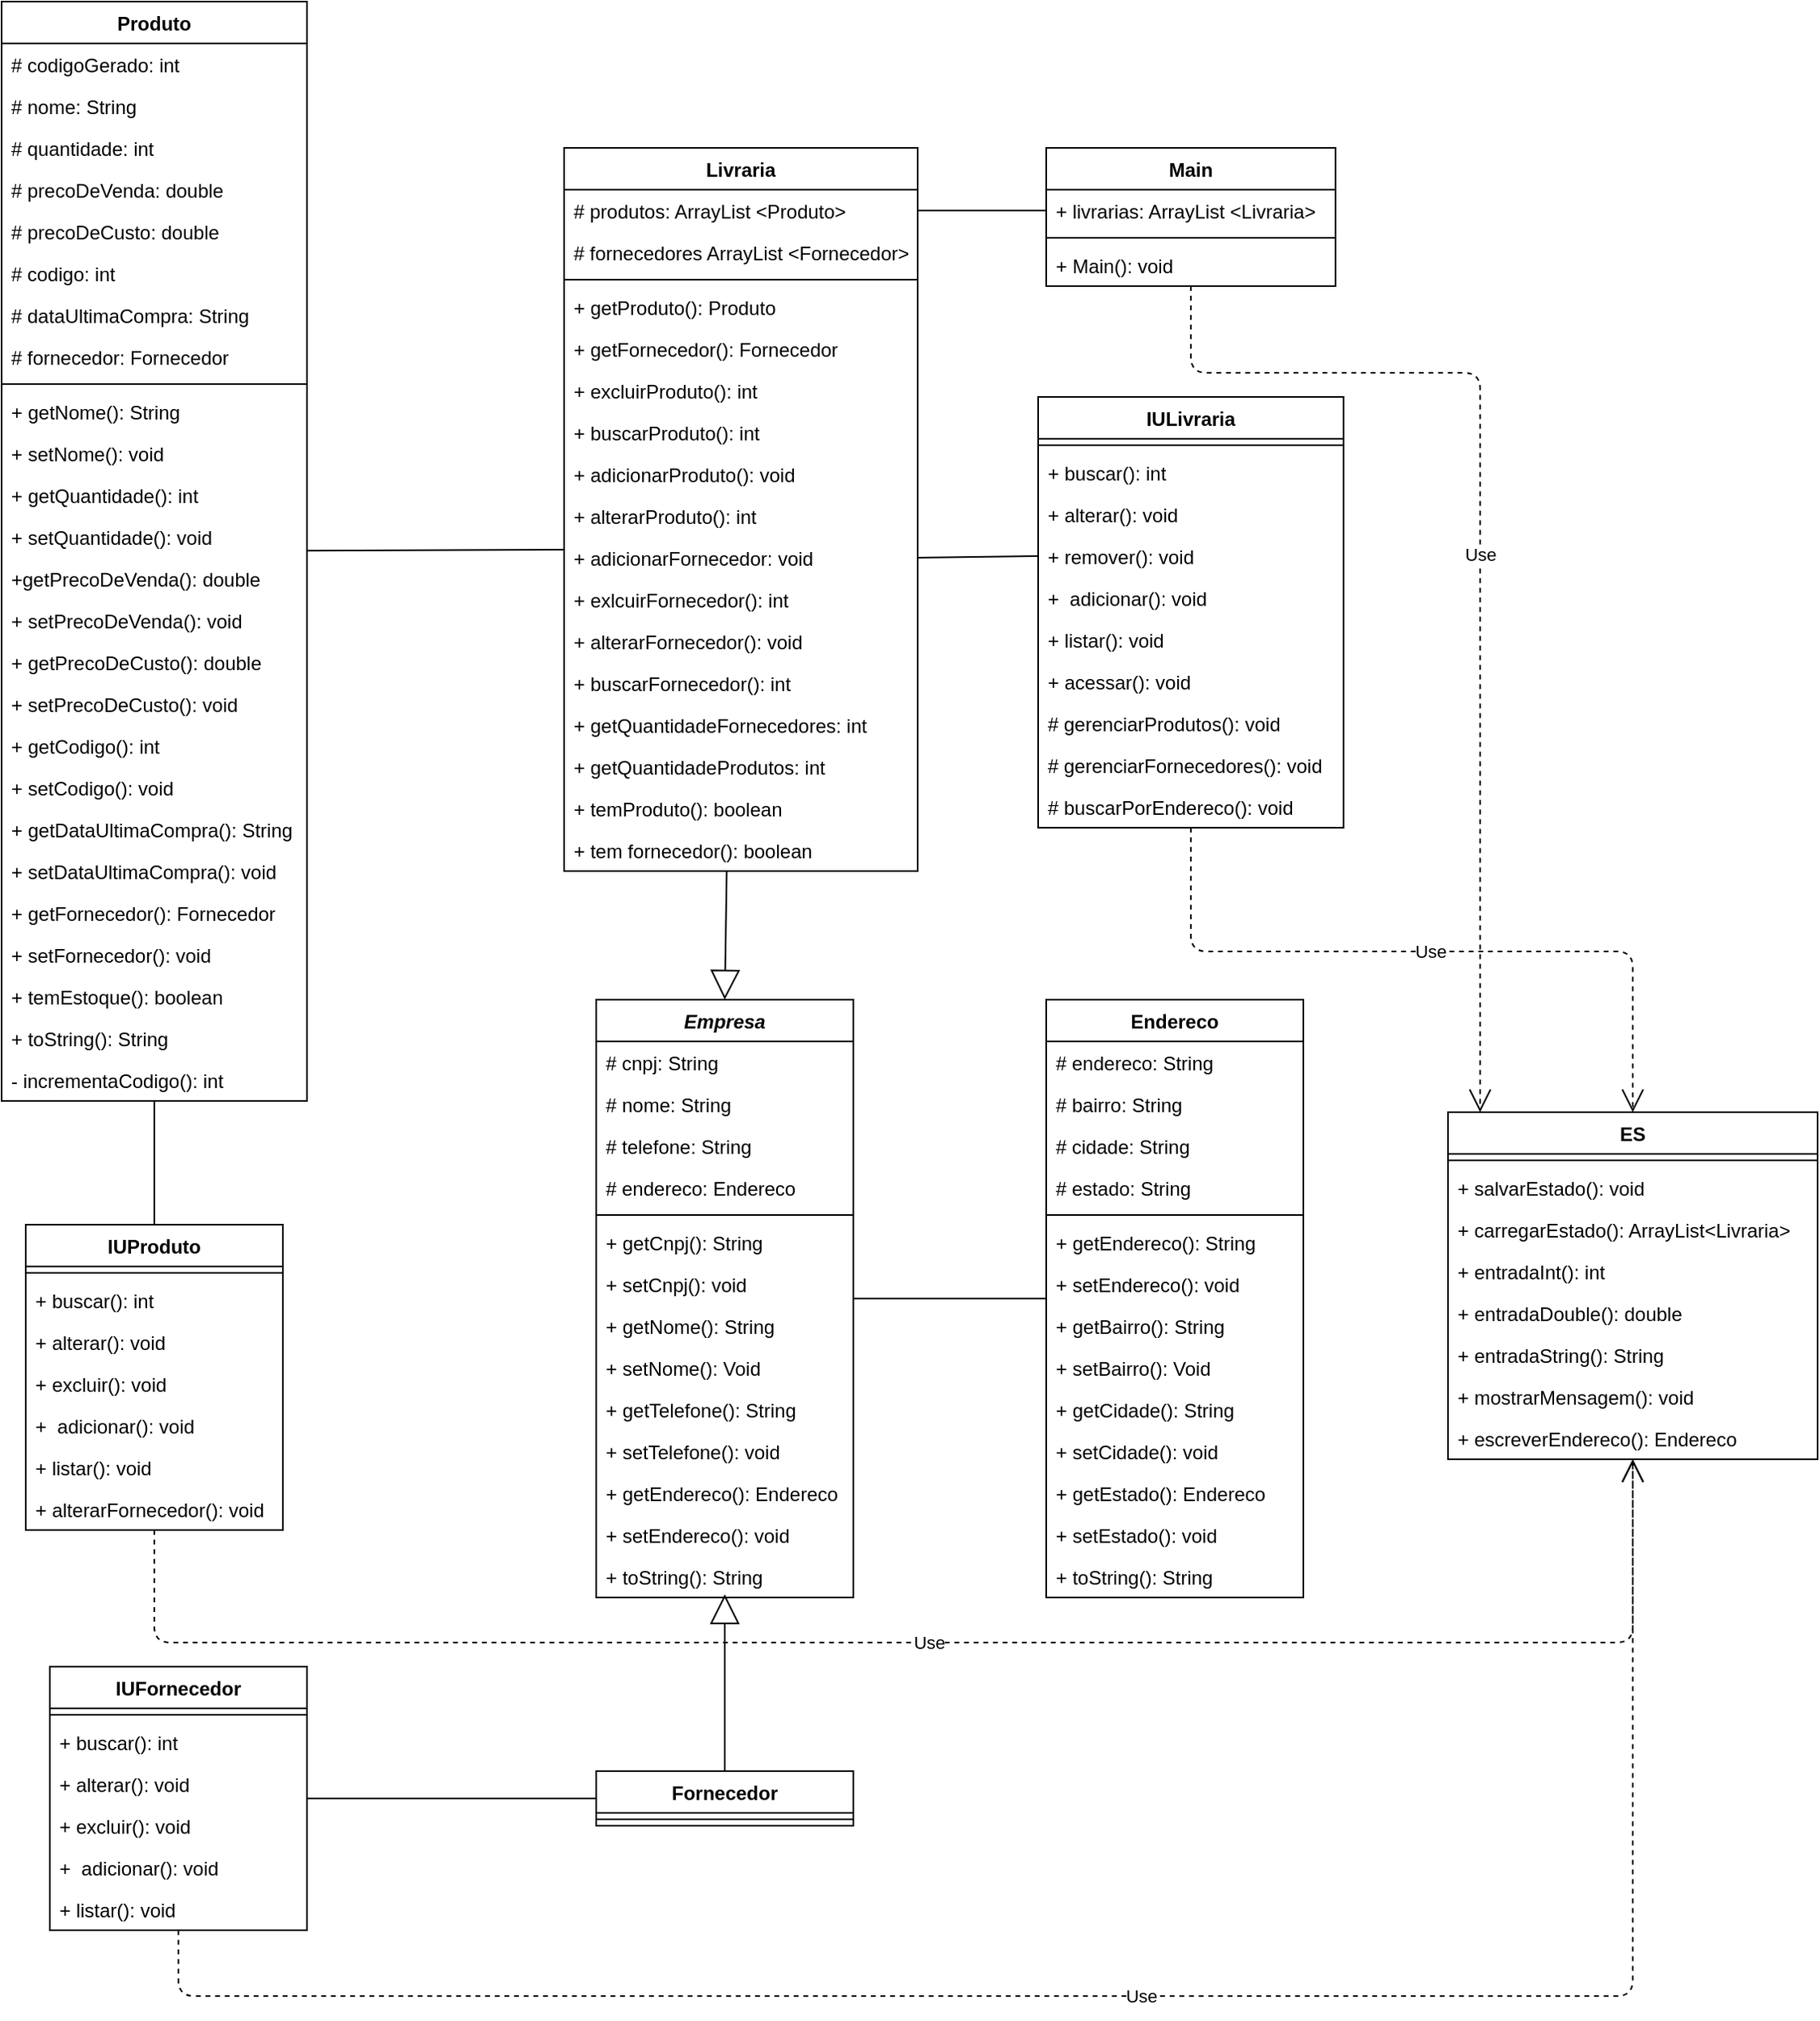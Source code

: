 <mxfile version="14.7.2" type="device"><diagram id="slwuccvchI9BQCHiajcE" name="Page-1"><mxGraphModel dx="1206" dy="1321" grid="1" gridSize="10" guides="1" tooltips="1" connect="1" arrows="1" fold="1" page="0" pageScale="1" pageWidth="1169" pageHeight="1654" math="0" shadow="0"><root><mxCell id="0"/><mxCell id="1" parent="0"/><mxCell id="x0k8O7_oZhmmVW-xZe6V-1" value="Livraria" style="swimlane;fontStyle=1;align=center;verticalAlign=top;childLayout=stackLayout;horizontal=1;startSize=26;horizontalStack=0;resizeParent=1;resizeParentMax=0;resizeLast=0;collapsible=1;marginBottom=0;" parent="1" vertex="1"><mxGeometry x="120" y="-400" width="220" height="450" as="geometry"/></mxCell><mxCell id="x0k8O7_oZhmmVW-xZe6V-2" value="# produtos: ArrayList &lt;Produto&gt;" style="text;strokeColor=none;fillColor=none;align=left;verticalAlign=top;spacingLeft=4;spacingRight=4;overflow=hidden;rotatable=0;points=[[0,0.5],[1,0.5]];portConstraint=eastwest;" parent="x0k8O7_oZhmmVW-xZe6V-1" vertex="1"><mxGeometry y="26" width="220" height="26" as="geometry"/></mxCell><mxCell id="x0k8O7_oZhmmVW-xZe6V-114" value="# fornecedores ArrayList &lt;Fornecedor&gt;" style="text;strokeColor=none;fillColor=none;align=left;verticalAlign=top;spacingLeft=4;spacingRight=4;overflow=hidden;rotatable=0;points=[[0,0.5],[1,0.5]];portConstraint=eastwest;" parent="x0k8O7_oZhmmVW-xZe6V-1" vertex="1"><mxGeometry y="52" width="220" height="26" as="geometry"/></mxCell><mxCell id="x0k8O7_oZhmmVW-xZe6V-3" value="" style="line;strokeWidth=1;fillColor=none;align=left;verticalAlign=middle;spacingTop=-1;spacingLeft=3;spacingRight=3;rotatable=0;labelPosition=right;points=[];portConstraint=eastwest;" parent="x0k8O7_oZhmmVW-xZe6V-1" vertex="1"><mxGeometry y="78" width="220" height="8" as="geometry"/></mxCell><mxCell id="x0k8O7_oZhmmVW-xZe6V-4" value="+ getProduto(): Produto" style="text;strokeColor=none;fillColor=none;align=left;verticalAlign=top;spacingLeft=4;spacingRight=4;overflow=hidden;rotatable=0;points=[[0,0.5],[1,0.5]];portConstraint=eastwest;" parent="x0k8O7_oZhmmVW-xZe6V-1" vertex="1"><mxGeometry y="86" width="220" height="26" as="geometry"/></mxCell><mxCell id="x0k8O7_oZhmmVW-xZe6V-115" value="+ getFornecedor(): Fornecedor" style="text;strokeColor=none;fillColor=none;align=left;verticalAlign=top;spacingLeft=4;spacingRight=4;overflow=hidden;rotatable=0;points=[[0,0.5],[1,0.5]];portConstraint=eastwest;" parent="x0k8O7_oZhmmVW-xZe6V-1" vertex="1"><mxGeometry y="112" width="220" height="26" as="geometry"/></mxCell><mxCell id="x0k8O7_oZhmmVW-xZe6V-116" value="+ excluirProduto(): int" style="text;strokeColor=none;fillColor=none;align=left;verticalAlign=top;spacingLeft=4;spacingRight=4;overflow=hidden;rotatable=0;points=[[0,0.5],[1,0.5]];portConstraint=eastwest;" parent="x0k8O7_oZhmmVW-xZe6V-1" vertex="1"><mxGeometry y="138" width="220" height="26" as="geometry"/></mxCell><mxCell id="x0k8O7_oZhmmVW-xZe6V-117" value="+ buscarProduto(): int" style="text;strokeColor=none;fillColor=none;align=left;verticalAlign=top;spacingLeft=4;spacingRight=4;overflow=hidden;rotatable=0;points=[[0,0.5],[1,0.5]];portConstraint=eastwest;" parent="x0k8O7_oZhmmVW-xZe6V-1" vertex="1"><mxGeometry y="164" width="220" height="26" as="geometry"/></mxCell><mxCell id="x0k8O7_oZhmmVW-xZe6V-118" value="+ adicionarProduto(): void" style="text;strokeColor=none;fillColor=none;align=left;verticalAlign=top;spacingLeft=4;spacingRight=4;overflow=hidden;rotatable=0;points=[[0,0.5],[1,0.5]];portConstraint=eastwest;" parent="x0k8O7_oZhmmVW-xZe6V-1" vertex="1"><mxGeometry y="190" width="220" height="26" as="geometry"/></mxCell><mxCell id="x0k8O7_oZhmmVW-xZe6V-119" value="+ alterarProduto(): int" style="text;strokeColor=none;fillColor=none;align=left;verticalAlign=top;spacingLeft=4;spacingRight=4;overflow=hidden;rotatable=0;points=[[0,0.5],[1,0.5]];portConstraint=eastwest;" parent="x0k8O7_oZhmmVW-xZe6V-1" vertex="1"><mxGeometry y="216" width="220" height="26" as="geometry"/></mxCell><mxCell id="x0k8O7_oZhmmVW-xZe6V-120" value="+ adicionarFornecedor: void" style="text;strokeColor=none;fillColor=none;align=left;verticalAlign=top;spacingLeft=4;spacingRight=4;overflow=hidden;rotatable=0;points=[[0,0.5],[1,0.5]];portConstraint=eastwest;" parent="x0k8O7_oZhmmVW-xZe6V-1" vertex="1"><mxGeometry y="242" width="220" height="26" as="geometry"/></mxCell><mxCell id="x0k8O7_oZhmmVW-xZe6V-121" value="+ exlcuirFornecedor(): int" style="text;strokeColor=none;fillColor=none;align=left;verticalAlign=top;spacingLeft=4;spacingRight=4;overflow=hidden;rotatable=0;points=[[0,0.5],[1,0.5]];portConstraint=eastwest;" parent="x0k8O7_oZhmmVW-xZe6V-1" vertex="1"><mxGeometry y="268" width="220" height="26" as="geometry"/></mxCell><mxCell id="x0k8O7_oZhmmVW-xZe6V-122" value="+ alterarFornecedor(): void" style="text;strokeColor=none;fillColor=none;align=left;verticalAlign=top;spacingLeft=4;spacingRight=4;overflow=hidden;rotatable=0;points=[[0,0.5],[1,0.5]];portConstraint=eastwest;" parent="x0k8O7_oZhmmVW-xZe6V-1" vertex="1"><mxGeometry y="294" width="220" height="26" as="geometry"/></mxCell><mxCell id="x0k8O7_oZhmmVW-xZe6V-123" value="+ buscarFornecedor(): int" style="text;strokeColor=none;fillColor=none;align=left;verticalAlign=top;spacingLeft=4;spacingRight=4;overflow=hidden;rotatable=0;points=[[0,0.5],[1,0.5]];portConstraint=eastwest;" parent="x0k8O7_oZhmmVW-xZe6V-1" vertex="1"><mxGeometry y="320" width="220" height="26" as="geometry"/></mxCell><mxCell id="x0k8O7_oZhmmVW-xZe6V-124" value="+ getQuantidadeFornecedores: int" style="text;strokeColor=none;fillColor=none;align=left;verticalAlign=top;spacingLeft=4;spacingRight=4;overflow=hidden;rotatable=0;points=[[0,0.5],[1,0.5]];portConstraint=eastwest;" parent="x0k8O7_oZhmmVW-xZe6V-1" vertex="1"><mxGeometry y="346" width="220" height="26" as="geometry"/></mxCell><mxCell id="x0k8O7_oZhmmVW-xZe6V-125" value="+ getQuantidadeProdutos: int" style="text;strokeColor=none;fillColor=none;align=left;verticalAlign=top;spacingLeft=4;spacingRight=4;overflow=hidden;rotatable=0;points=[[0,0.5],[1,0.5]];portConstraint=eastwest;" parent="x0k8O7_oZhmmVW-xZe6V-1" vertex="1"><mxGeometry y="372" width="220" height="26" as="geometry"/></mxCell><mxCell id="x0k8O7_oZhmmVW-xZe6V-126" value="+ temProduto(): boolean" style="text;strokeColor=none;fillColor=none;align=left;verticalAlign=top;spacingLeft=4;spacingRight=4;overflow=hidden;rotatable=0;points=[[0,0.5],[1,0.5]];portConstraint=eastwest;" parent="x0k8O7_oZhmmVW-xZe6V-1" vertex="1"><mxGeometry y="398" width="220" height="26" as="geometry"/></mxCell><mxCell id="x0k8O7_oZhmmVW-xZe6V-127" value="+ tem fornecedor(): boolean" style="text;strokeColor=none;fillColor=none;align=left;verticalAlign=top;spacingLeft=4;spacingRight=4;overflow=hidden;rotatable=0;points=[[0,0.5],[1,0.5]];portConstraint=eastwest;" parent="x0k8O7_oZhmmVW-xZe6V-1" vertex="1"><mxGeometry y="424" width="220" height="26" as="geometry"/></mxCell><mxCell id="x0k8O7_oZhmmVW-xZe6V-5" value="Fornecedor" style="swimlane;fontStyle=1;align=center;verticalAlign=top;childLayout=stackLayout;horizontal=1;startSize=26;horizontalStack=0;resizeParent=1;resizeParentMax=0;resizeLast=0;collapsible=1;marginBottom=0;" parent="1" vertex="1"><mxGeometry x="140" y="610" width="160" height="34" as="geometry"/></mxCell><mxCell id="x0k8O7_oZhmmVW-xZe6V-7" value="" style="line;strokeWidth=1;fillColor=none;align=left;verticalAlign=middle;spacingTop=-1;spacingLeft=3;spacingRight=3;rotatable=0;labelPosition=right;points=[];portConstraint=eastwest;" parent="x0k8O7_oZhmmVW-xZe6V-5" vertex="1"><mxGeometry y="26" width="160" height="8" as="geometry"/></mxCell><mxCell id="x0k8O7_oZhmmVW-xZe6V-9" value="Produto" style="swimlane;fontStyle=1;align=center;verticalAlign=top;childLayout=stackLayout;horizontal=1;startSize=26;horizontalStack=0;resizeParent=1;resizeParentMax=0;resizeLast=0;collapsible=1;marginBottom=0;" parent="1" vertex="1"><mxGeometry x="-230" y="-491" width="190" height="684" as="geometry"/></mxCell><mxCell id="Tr_PZWpTd_PXBrT0oO7q-10" value="# codigoGerado: int" style="text;strokeColor=none;fillColor=none;align=left;verticalAlign=top;spacingLeft=4;spacingRight=4;overflow=hidden;rotatable=0;points=[[0,0.5],[1,0.5]];portConstraint=eastwest;" parent="x0k8O7_oZhmmVW-xZe6V-9" vertex="1"><mxGeometry y="26" width="190" height="26" as="geometry"/></mxCell><mxCell id="x0k8O7_oZhmmVW-xZe6V-129" value="# nome: String" style="text;strokeColor=none;fillColor=none;align=left;verticalAlign=top;spacingLeft=4;spacingRight=4;overflow=hidden;rotatable=0;points=[[0,0.5],[1,0.5]];portConstraint=eastwest;" parent="x0k8O7_oZhmmVW-xZe6V-9" vertex="1"><mxGeometry y="52" width="190" height="26" as="geometry"/></mxCell><mxCell id="x0k8O7_oZhmmVW-xZe6V-128" value="# quantidade: int" style="text;strokeColor=none;fillColor=none;align=left;verticalAlign=top;spacingLeft=4;spacingRight=4;overflow=hidden;rotatable=0;points=[[0,0.5],[1,0.5]];portConstraint=eastwest;" parent="x0k8O7_oZhmmVW-xZe6V-9" vertex="1"><mxGeometry y="78" width="190" height="26" as="geometry"/></mxCell><mxCell id="x0k8O7_oZhmmVW-xZe6V-130" value="# precoDeVenda: double" style="text;strokeColor=none;fillColor=none;align=left;verticalAlign=top;spacingLeft=4;spacingRight=4;overflow=hidden;rotatable=0;points=[[0,0.5],[1,0.5]];portConstraint=eastwest;" parent="x0k8O7_oZhmmVW-xZe6V-9" vertex="1"><mxGeometry y="104" width="190" height="26" as="geometry"/></mxCell><mxCell id="x0k8O7_oZhmmVW-xZe6V-132" value="# precoDeCusto: double" style="text;strokeColor=none;fillColor=none;align=left;verticalAlign=top;spacingLeft=4;spacingRight=4;overflow=hidden;rotatable=0;points=[[0,0.5],[1,0.5]];portConstraint=eastwest;" parent="x0k8O7_oZhmmVW-xZe6V-9" vertex="1"><mxGeometry y="130" width="190" height="26" as="geometry"/></mxCell><mxCell id="x0k8O7_oZhmmVW-xZe6V-133" value="# codigo: int" style="text;strokeColor=none;fillColor=none;align=left;verticalAlign=top;spacingLeft=4;spacingRight=4;overflow=hidden;rotatable=0;points=[[0,0.5],[1,0.5]];portConstraint=eastwest;" parent="x0k8O7_oZhmmVW-xZe6V-9" vertex="1"><mxGeometry y="156" width="190" height="26" as="geometry"/></mxCell><mxCell id="x0k8O7_oZhmmVW-xZe6V-10" value="# dataUltimaCompra: String" style="text;strokeColor=none;fillColor=none;align=left;verticalAlign=top;spacingLeft=4;spacingRight=4;overflow=hidden;rotatable=0;points=[[0,0.5],[1,0.5]];portConstraint=eastwest;" parent="x0k8O7_oZhmmVW-xZe6V-9" vertex="1"><mxGeometry y="182" width="190" height="26" as="geometry"/></mxCell><mxCell id="x0k8O7_oZhmmVW-xZe6V-131" value="# fornecedor: Fornecedor" style="text;strokeColor=none;fillColor=none;align=left;verticalAlign=top;spacingLeft=4;spacingRight=4;overflow=hidden;rotatable=0;points=[[0,0.5],[1,0.5]];portConstraint=eastwest;" parent="x0k8O7_oZhmmVW-xZe6V-9" vertex="1"><mxGeometry y="208" width="190" height="26" as="geometry"/></mxCell><mxCell id="x0k8O7_oZhmmVW-xZe6V-11" value="" style="line;strokeWidth=1;fillColor=none;align=left;verticalAlign=middle;spacingTop=-1;spacingLeft=3;spacingRight=3;rotatable=0;labelPosition=right;points=[];portConstraint=eastwest;" parent="x0k8O7_oZhmmVW-xZe6V-9" vertex="1"><mxGeometry y="234" width="190" height="8" as="geometry"/></mxCell><mxCell id="x0k8O7_oZhmmVW-xZe6V-12" value="+ getNome(): String" style="text;strokeColor=none;fillColor=none;align=left;verticalAlign=top;spacingLeft=4;spacingRight=4;overflow=hidden;rotatable=0;points=[[0,0.5],[1,0.5]];portConstraint=eastwest;" parent="x0k8O7_oZhmmVW-xZe6V-9" vertex="1"><mxGeometry y="242" width="190" height="26" as="geometry"/></mxCell><mxCell id="x0k8O7_oZhmmVW-xZe6V-134" value="+ setNome(): void" style="text;strokeColor=none;fillColor=none;align=left;verticalAlign=top;spacingLeft=4;spacingRight=4;overflow=hidden;rotatable=0;points=[[0,0.5],[1,0.5]];portConstraint=eastwest;" parent="x0k8O7_oZhmmVW-xZe6V-9" vertex="1"><mxGeometry y="268" width="190" height="26" as="geometry"/></mxCell><mxCell id="x0k8O7_oZhmmVW-xZe6V-135" value="+ getQuantidade(): int" style="text;strokeColor=none;fillColor=none;align=left;verticalAlign=top;spacingLeft=4;spacingRight=4;overflow=hidden;rotatable=0;points=[[0,0.5],[1,0.5]];portConstraint=eastwest;" parent="x0k8O7_oZhmmVW-xZe6V-9" vertex="1"><mxGeometry y="294" width="190" height="26" as="geometry"/></mxCell><mxCell id="x0k8O7_oZhmmVW-xZe6V-136" value="+ setQuantidade(): void" style="text;strokeColor=none;fillColor=none;align=left;verticalAlign=top;spacingLeft=4;spacingRight=4;overflow=hidden;rotatable=0;points=[[0,0.5],[1,0.5]];portConstraint=eastwest;" parent="x0k8O7_oZhmmVW-xZe6V-9" vertex="1"><mxGeometry y="320" width="190" height="26" as="geometry"/></mxCell><mxCell id="x0k8O7_oZhmmVW-xZe6V-137" value="+getPrecoDeVenda(): double" style="text;strokeColor=none;fillColor=none;align=left;verticalAlign=top;spacingLeft=4;spacingRight=4;overflow=hidden;rotatable=0;points=[[0,0.5],[1,0.5]];portConstraint=eastwest;" parent="x0k8O7_oZhmmVW-xZe6V-9" vertex="1"><mxGeometry y="346" width="190" height="26" as="geometry"/></mxCell><mxCell id="x0k8O7_oZhmmVW-xZe6V-138" value="+ setPrecoDeVenda(): void" style="text;strokeColor=none;fillColor=none;align=left;verticalAlign=top;spacingLeft=4;spacingRight=4;overflow=hidden;rotatable=0;points=[[0,0.5],[1,0.5]];portConstraint=eastwest;" parent="x0k8O7_oZhmmVW-xZe6V-9" vertex="1"><mxGeometry y="372" width="190" height="26" as="geometry"/></mxCell><mxCell id="x0k8O7_oZhmmVW-xZe6V-139" value="+ getPrecoDeCusto(): double" style="text;strokeColor=none;fillColor=none;align=left;verticalAlign=top;spacingLeft=4;spacingRight=4;overflow=hidden;rotatable=0;points=[[0,0.5],[1,0.5]];portConstraint=eastwest;" parent="x0k8O7_oZhmmVW-xZe6V-9" vertex="1"><mxGeometry y="398" width="190" height="26" as="geometry"/></mxCell><mxCell id="x0k8O7_oZhmmVW-xZe6V-140" value="+ setPrecoDeCusto(): void" style="text;strokeColor=none;fillColor=none;align=left;verticalAlign=top;spacingLeft=4;spacingRight=4;overflow=hidden;rotatable=0;points=[[0,0.5],[1,0.5]];portConstraint=eastwest;" parent="x0k8O7_oZhmmVW-xZe6V-9" vertex="1"><mxGeometry y="424" width="190" height="26" as="geometry"/></mxCell><mxCell id="x0k8O7_oZhmmVW-xZe6V-141" value="+ getCodigo(): int" style="text;strokeColor=none;fillColor=none;align=left;verticalAlign=top;spacingLeft=4;spacingRight=4;overflow=hidden;rotatable=0;points=[[0,0.5],[1,0.5]];portConstraint=eastwest;" parent="x0k8O7_oZhmmVW-xZe6V-9" vertex="1"><mxGeometry y="450" width="190" height="26" as="geometry"/></mxCell><mxCell id="x0k8O7_oZhmmVW-xZe6V-142" value="+ setCodigo(): void" style="text;strokeColor=none;fillColor=none;align=left;verticalAlign=top;spacingLeft=4;spacingRight=4;overflow=hidden;rotatable=0;points=[[0,0.5],[1,0.5]];portConstraint=eastwest;" parent="x0k8O7_oZhmmVW-xZe6V-9" vertex="1"><mxGeometry y="476" width="190" height="26" as="geometry"/></mxCell><mxCell id="x0k8O7_oZhmmVW-xZe6V-143" value="+ getDataUltimaCompra(): String" style="text;strokeColor=none;fillColor=none;align=left;verticalAlign=top;spacingLeft=4;spacingRight=4;overflow=hidden;rotatable=0;points=[[0,0.5],[1,0.5]];portConstraint=eastwest;" parent="x0k8O7_oZhmmVW-xZe6V-9" vertex="1"><mxGeometry y="502" width="190" height="26" as="geometry"/></mxCell><mxCell id="x0k8O7_oZhmmVW-xZe6V-144" value="+ setDataUltimaCompra(): void" style="text;strokeColor=none;fillColor=none;align=left;verticalAlign=top;spacingLeft=4;spacingRight=4;overflow=hidden;rotatable=0;points=[[0,0.5],[1,0.5]];portConstraint=eastwest;" parent="x0k8O7_oZhmmVW-xZe6V-9" vertex="1"><mxGeometry y="528" width="190" height="26" as="geometry"/></mxCell><mxCell id="x0k8O7_oZhmmVW-xZe6V-145" value="+ getFornecedor(): Fornecedor" style="text;strokeColor=none;fillColor=none;align=left;verticalAlign=top;spacingLeft=4;spacingRight=4;overflow=hidden;rotatable=0;points=[[0,0.5],[1,0.5]];portConstraint=eastwest;" parent="x0k8O7_oZhmmVW-xZe6V-9" vertex="1"><mxGeometry y="554" width="190" height="26" as="geometry"/></mxCell><mxCell id="x0k8O7_oZhmmVW-xZe6V-146" value="+ setFornecedor(): void" style="text;strokeColor=none;fillColor=none;align=left;verticalAlign=top;spacingLeft=4;spacingRight=4;overflow=hidden;rotatable=0;points=[[0,0.5],[1,0.5]];portConstraint=eastwest;" parent="x0k8O7_oZhmmVW-xZe6V-9" vertex="1"><mxGeometry y="580" width="190" height="26" as="geometry"/></mxCell><mxCell id="x0k8O7_oZhmmVW-xZe6V-147" value="+ temEstoque(): boolean" style="text;strokeColor=none;fillColor=none;align=left;verticalAlign=top;spacingLeft=4;spacingRight=4;overflow=hidden;rotatable=0;points=[[0,0.5],[1,0.5]];portConstraint=eastwest;" parent="x0k8O7_oZhmmVW-xZe6V-9" vertex="1"><mxGeometry y="606" width="190" height="26" as="geometry"/></mxCell><mxCell id="x0k8O7_oZhmmVW-xZe6V-148" value="+ toString(): String" style="text;strokeColor=none;fillColor=none;align=left;verticalAlign=top;spacingLeft=4;spacingRight=4;overflow=hidden;rotatable=0;points=[[0,0.5],[1,0.5]];portConstraint=eastwest;" parent="x0k8O7_oZhmmVW-xZe6V-9" vertex="1"><mxGeometry y="632" width="190" height="26" as="geometry"/></mxCell><mxCell id="Tr_PZWpTd_PXBrT0oO7q-12" value="- incrementaCodigo(): int" style="text;strokeColor=none;fillColor=none;align=left;verticalAlign=top;spacingLeft=4;spacingRight=4;overflow=hidden;rotatable=0;points=[[0,0.5],[1,0.5]];portConstraint=eastwest;" parent="x0k8O7_oZhmmVW-xZe6V-9" vertex="1"><mxGeometry y="658" width="190" height="26" as="geometry"/></mxCell><mxCell id="x0k8O7_oZhmmVW-xZe6V-13" value="Main" style="swimlane;fontStyle=1;align=center;verticalAlign=top;childLayout=stackLayout;horizontal=1;startSize=26;horizontalStack=0;resizeParent=1;resizeParentMax=0;resizeLast=0;collapsible=1;marginBottom=0;" parent="1" vertex="1"><mxGeometry x="420" y="-400" width="180" height="86" as="geometry"/></mxCell><mxCell id="x0k8O7_oZhmmVW-xZe6V-14" value="+ livrarias: ArrayList &lt;Livraria&gt;" style="text;strokeColor=none;fillColor=none;align=left;verticalAlign=top;spacingLeft=4;spacingRight=4;overflow=hidden;rotatable=0;points=[[0,0.5],[1,0.5]];portConstraint=eastwest;" parent="x0k8O7_oZhmmVW-xZe6V-13" vertex="1"><mxGeometry y="26" width="180" height="26" as="geometry"/></mxCell><mxCell id="x0k8O7_oZhmmVW-xZe6V-15" value="" style="line;strokeWidth=1;fillColor=none;align=left;verticalAlign=middle;spacingTop=-1;spacingLeft=3;spacingRight=3;rotatable=0;labelPosition=right;points=[];portConstraint=eastwest;" parent="x0k8O7_oZhmmVW-xZe6V-13" vertex="1"><mxGeometry y="52" width="180" height="8" as="geometry"/></mxCell><mxCell id="x0k8O7_oZhmmVW-xZe6V-16" value="+ Main(): void" style="text;strokeColor=none;fillColor=none;align=left;verticalAlign=top;spacingLeft=4;spacingRight=4;overflow=hidden;rotatable=0;points=[[0,0.5],[1,0.5]];portConstraint=eastwest;" parent="x0k8O7_oZhmmVW-xZe6V-13" vertex="1"><mxGeometry y="60" width="180" height="26" as="geometry"/></mxCell><mxCell id="x0k8O7_oZhmmVW-xZe6V-25" value="IUFornecedor" style="swimlane;fontStyle=1;align=center;verticalAlign=top;childLayout=stackLayout;horizontal=1;startSize=26;horizontalStack=0;resizeParent=1;resizeParentMax=0;resizeLast=0;collapsible=1;marginBottom=0;" parent="1" vertex="1"><mxGeometry x="-200" y="545" width="160" height="164" as="geometry"/></mxCell><mxCell id="x0k8O7_oZhmmVW-xZe6V-27" value="" style="line;strokeWidth=1;fillColor=none;align=left;verticalAlign=middle;spacingTop=-1;spacingLeft=3;spacingRight=3;rotatable=0;labelPosition=right;points=[];portConstraint=eastwest;" parent="x0k8O7_oZhmmVW-xZe6V-25" vertex="1"><mxGeometry y="26" width="160" height="8" as="geometry"/></mxCell><mxCell id="x0k8O7_oZhmmVW-xZe6V-28" value="+ buscar(): int" style="text;strokeColor=none;fillColor=none;align=left;verticalAlign=top;spacingLeft=4;spacingRight=4;overflow=hidden;rotatable=0;points=[[0,0.5],[1,0.5]];portConstraint=eastwest;" parent="x0k8O7_oZhmmVW-xZe6V-25" vertex="1"><mxGeometry y="34" width="160" height="26" as="geometry"/></mxCell><mxCell id="x0k8O7_oZhmmVW-xZe6V-92" value="+ alterar(): void" style="text;strokeColor=none;fillColor=none;align=left;verticalAlign=top;spacingLeft=4;spacingRight=4;overflow=hidden;rotatable=0;points=[[0,0.5],[1,0.5]];portConstraint=eastwest;" parent="x0k8O7_oZhmmVW-xZe6V-25" vertex="1"><mxGeometry y="60" width="160" height="26" as="geometry"/></mxCell><mxCell id="x0k8O7_oZhmmVW-xZe6V-93" value="+ excluir(): void" style="text;strokeColor=none;fillColor=none;align=left;verticalAlign=top;spacingLeft=4;spacingRight=4;overflow=hidden;rotatable=0;points=[[0,0.5],[1,0.5]];portConstraint=eastwest;" parent="x0k8O7_oZhmmVW-xZe6V-25" vertex="1"><mxGeometry y="86" width="160" height="26" as="geometry"/></mxCell><mxCell id="x0k8O7_oZhmmVW-xZe6V-94" value="+  adicionar(): void" style="text;strokeColor=none;fillColor=none;align=left;verticalAlign=top;spacingLeft=4;spacingRight=4;overflow=hidden;rotatable=0;points=[[0,0.5],[1,0.5]];portConstraint=eastwest;" parent="x0k8O7_oZhmmVW-xZe6V-25" vertex="1"><mxGeometry y="112" width="160" height="26" as="geometry"/></mxCell><mxCell id="x0k8O7_oZhmmVW-xZe6V-95" value="+ listar(): void" style="text;strokeColor=none;fillColor=none;align=left;verticalAlign=top;spacingLeft=4;spacingRight=4;overflow=hidden;rotatable=0;points=[[0,0.5],[1,0.5]];portConstraint=eastwest;" parent="x0k8O7_oZhmmVW-xZe6V-25" vertex="1"><mxGeometry y="138" width="160" height="26" as="geometry"/></mxCell><mxCell id="x0k8O7_oZhmmVW-xZe6V-33" value="Empresa" style="swimlane;fontStyle=3;align=center;verticalAlign=top;childLayout=stackLayout;horizontal=1;startSize=26;horizontalStack=0;resizeParent=1;resizeParentMax=0;resizeLast=0;collapsible=1;marginBottom=0;" parent="1" vertex="1"><mxGeometry x="140" y="130" width="160" height="372" as="geometry"/></mxCell><mxCell id="x0k8O7_oZhmmVW-xZe6V-34" value="# cnpj: String" style="text;strokeColor=none;fillColor=none;align=left;verticalAlign=top;spacingLeft=4;spacingRight=4;overflow=hidden;rotatable=0;points=[[0,0.5],[1,0.5]];portConstraint=eastwest;" parent="x0k8O7_oZhmmVW-xZe6V-33" vertex="1"><mxGeometry y="26" width="160" height="26" as="geometry"/></mxCell><mxCell id="x0k8O7_oZhmmVW-xZe6V-48" value="# nome: String" style="text;strokeColor=none;fillColor=none;align=left;verticalAlign=top;spacingLeft=4;spacingRight=4;overflow=hidden;rotatable=0;points=[[0,0.5],[1,0.5]];portConstraint=eastwest;" parent="x0k8O7_oZhmmVW-xZe6V-33" vertex="1"><mxGeometry y="52" width="160" height="26" as="geometry"/></mxCell><mxCell id="x0k8O7_oZhmmVW-xZe6V-46" value="# telefone: String" style="text;strokeColor=none;fillColor=none;align=left;verticalAlign=top;spacingLeft=4;spacingRight=4;overflow=hidden;rotatable=0;points=[[0,0.5],[1,0.5]];portConstraint=eastwest;" parent="x0k8O7_oZhmmVW-xZe6V-33" vertex="1"><mxGeometry y="78" width="160" height="26" as="geometry"/></mxCell><mxCell id="x0k8O7_oZhmmVW-xZe6V-47" value="# endereco: Endereco" style="text;strokeColor=none;fillColor=none;align=left;verticalAlign=top;spacingLeft=4;spacingRight=4;overflow=hidden;rotatable=0;points=[[0,0.5],[1,0.5]];portConstraint=eastwest;" parent="x0k8O7_oZhmmVW-xZe6V-33" vertex="1"><mxGeometry y="104" width="160" height="26" as="geometry"/></mxCell><mxCell id="x0k8O7_oZhmmVW-xZe6V-35" value="" style="line;strokeWidth=1;fillColor=none;align=left;verticalAlign=middle;spacingTop=-1;spacingLeft=3;spacingRight=3;rotatable=0;labelPosition=right;points=[];portConstraint=eastwest;" parent="x0k8O7_oZhmmVW-xZe6V-33" vertex="1"><mxGeometry y="130" width="160" height="8" as="geometry"/></mxCell><mxCell id="x0k8O7_oZhmmVW-xZe6V-36" value="+ getCnpj(): String" style="text;strokeColor=none;fillColor=none;align=left;verticalAlign=top;spacingLeft=4;spacingRight=4;overflow=hidden;rotatable=0;points=[[0,0.5],[1,0.5]];portConstraint=eastwest;" parent="x0k8O7_oZhmmVW-xZe6V-33" vertex="1"><mxGeometry y="138" width="160" height="26" as="geometry"/></mxCell><mxCell id="x0k8O7_oZhmmVW-xZe6V-49" value="+ setCnpj(): void" style="text;strokeColor=none;fillColor=none;align=left;verticalAlign=top;spacingLeft=4;spacingRight=4;overflow=hidden;rotatable=0;points=[[0,0.5],[1,0.5]];portConstraint=eastwest;" parent="x0k8O7_oZhmmVW-xZe6V-33" vertex="1"><mxGeometry y="164" width="160" height="26" as="geometry"/></mxCell><mxCell id="x0k8O7_oZhmmVW-xZe6V-50" value="+ getNome(): String" style="text;strokeColor=none;fillColor=none;align=left;verticalAlign=top;spacingLeft=4;spacingRight=4;overflow=hidden;rotatable=0;points=[[0,0.5],[1,0.5]];portConstraint=eastwest;" parent="x0k8O7_oZhmmVW-xZe6V-33" vertex="1"><mxGeometry y="190" width="160" height="26" as="geometry"/></mxCell><mxCell id="x0k8O7_oZhmmVW-xZe6V-51" value="+ setNome(): Void" style="text;strokeColor=none;fillColor=none;align=left;verticalAlign=top;spacingLeft=4;spacingRight=4;overflow=hidden;rotatable=0;points=[[0,0.5],[1,0.5]];portConstraint=eastwest;" parent="x0k8O7_oZhmmVW-xZe6V-33" vertex="1"><mxGeometry y="216" width="160" height="26" as="geometry"/></mxCell><mxCell id="x0k8O7_oZhmmVW-xZe6V-52" value="+ getTelefone(): String" style="text;strokeColor=none;fillColor=none;align=left;verticalAlign=top;spacingLeft=4;spacingRight=4;overflow=hidden;rotatable=0;points=[[0,0.5],[1,0.5]];portConstraint=eastwest;" parent="x0k8O7_oZhmmVW-xZe6V-33" vertex="1"><mxGeometry y="242" width="160" height="26" as="geometry"/></mxCell><mxCell id="x0k8O7_oZhmmVW-xZe6V-53" value="+ setTelefone(): void" style="text;strokeColor=none;fillColor=none;align=left;verticalAlign=top;spacingLeft=4;spacingRight=4;overflow=hidden;rotatable=0;points=[[0,0.5],[1,0.5]];portConstraint=eastwest;" parent="x0k8O7_oZhmmVW-xZe6V-33" vertex="1"><mxGeometry y="268" width="160" height="26" as="geometry"/></mxCell><mxCell id="x0k8O7_oZhmmVW-xZe6V-66" value="+ getEndereco(): Endereco" style="text;strokeColor=none;fillColor=none;align=left;verticalAlign=top;spacingLeft=4;spacingRight=4;overflow=hidden;rotatable=0;points=[[0,0.5],[1,0.5]];portConstraint=eastwest;" parent="x0k8O7_oZhmmVW-xZe6V-33" vertex="1"><mxGeometry y="294" width="160" height="26" as="geometry"/></mxCell><mxCell id="x0k8O7_oZhmmVW-xZe6V-67" value="+ setEndereco(): void" style="text;strokeColor=none;fillColor=none;align=left;verticalAlign=top;spacingLeft=4;spacingRight=4;overflow=hidden;rotatable=0;points=[[0,0.5],[1,0.5]];portConstraint=eastwest;" parent="x0k8O7_oZhmmVW-xZe6V-33" vertex="1"><mxGeometry y="320" width="160" height="26" as="geometry"/></mxCell><mxCell id="x0k8O7_oZhmmVW-xZe6V-68" value="+ toString(): String" style="text;strokeColor=none;fillColor=none;align=left;verticalAlign=top;spacingLeft=4;spacingRight=4;overflow=hidden;rotatable=0;points=[[0,0.5],[1,0.5]];portConstraint=eastwest;" parent="x0k8O7_oZhmmVW-xZe6V-33" vertex="1"><mxGeometry y="346" width="160" height="26" as="geometry"/></mxCell><mxCell id="x0k8O7_oZhmmVW-xZe6V-37" value="ES" style="swimlane;fontStyle=1;align=center;verticalAlign=top;childLayout=stackLayout;horizontal=1;startSize=26;horizontalStack=0;resizeParent=1;resizeParentMax=0;resizeLast=0;collapsible=1;marginBottom=0;" parent="1" vertex="1"><mxGeometry x="670" y="200" width="230" height="216" as="geometry"/></mxCell><mxCell id="x0k8O7_oZhmmVW-xZe6V-39" value="" style="line;strokeWidth=1;fillColor=none;align=left;verticalAlign=middle;spacingTop=-1;spacingLeft=3;spacingRight=3;rotatable=0;labelPosition=right;points=[];portConstraint=eastwest;" parent="x0k8O7_oZhmmVW-xZe6V-37" vertex="1"><mxGeometry y="26" width="230" height="8" as="geometry"/></mxCell><mxCell id="_iq8Bu9kHMiG3xOnimFu-1" value="+ salvarEstado(): void" style="text;strokeColor=none;fillColor=none;align=left;verticalAlign=top;spacingLeft=4;spacingRight=4;overflow=hidden;rotatable=0;points=[[0,0.5],[1,0.5]];portConstraint=eastwest;" vertex="1" parent="x0k8O7_oZhmmVW-xZe6V-37"><mxGeometry y="34" width="230" height="26" as="geometry"/></mxCell><mxCell id="_iq8Bu9kHMiG3xOnimFu-2" value="+ carregarEstado(): ArrayList&lt;Livraria&gt;" style="text;strokeColor=none;fillColor=none;align=left;verticalAlign=top;spacingLeft=4;spacingRight=4;overflow=hidden;rotatable=0;points=[[0,0.5],[1,0.5]];portConstraint=eastwest;" vertex="1" parent="x0k8O7_oZhmmVW-xZe6V-37"><mxGeometry y="60" width="230" height="26" as="geometry"/></mxCell><mxCell id="x0k8O7_oZhmmVW-xZe6V-40" value="+ entradaInt(): int" style="text;strokeColor=none;fillColor=none;align=left;verticalAlign=top;spacingLeft=4;spacingRight=4;overflow=hidden;rotatable=0;points=[[0,0.5],[1,0.5]];portConstraint=eastwest;" parent="x0k8O7_oZhmmVW-xZe6V-37" vertex="1"><mxGeometry y="86" width="230" height="26" as="geometry"/></mxCell><mxCell id="x0k8O7_oZhmmVW-xZe6V-41" value="+ entradaDouble(): double" style="text;strokeColor=none;fillColor=none;align=left;verticalAlign=top;spacingLeft=4;spacingRight=4;overflow=hidden;rotatable=0;points=[[0,0.5],[1,0.5]];portConstraint=eastwest;" parent="x0k8O7_oZhmmVW-xZe6V-37" vertex="1"><mxGeometry y="112" width="230" height="26" as="geometry"/></mxCell><mxCell id="x0k8O7_oZhmmVW-xZe6V-42" value="+ entradaString(): String" style="text;strokeColor=none;fillColor=none;align=left;verticalAlign=top;spacingLeft=4;spacingRight=4;overflow=hidden;rotatable=0;points=[[0,0.5],[1,0.5]];portConstraint=eastwest;" parent="x0k8O7_oZhmmVW-xZe6V-37" vertex="1"><mxGeometry y="138" width="230" height="26" as="geometry"/></mxCell><mxCell id="x0k8O7_oZhmmVW-xZe6V-43" value="+ mostrarMensagem(): void" style="text;strokeColor=none;fillColor=none;align=left;verticalAlign=top;spacingLeft=4;spacingRight=4;overflow=hidden;rotatable=0;points=[[0,0.5],[1,0.5]];portConstraint=eastwest;" parent="x0k8O7_oZhmmVW-xZe6V-37" vertex="1"><mxGeometry y="164" width="230" height="26" as="geometry"/></mxCell><mxCell id="x0k8O7_oZhmmVW-xZe6V-44" value="+ escreverEndereco(): Endereco" style="text;strokeColor=none;fillColor=none;align=left;verticalAlign=top;spacingLeft=4;spacingRight=4;overflow=hidden;rotatable=0;points=[[0,0.5],[1,0.5]];portConstraint=eastwest;" parent="x0k8O7_oZhmmVW-xZe6V-37" vertex="1"><mxGeometry y="190" width="230" height="26" as="geometry"/></mxCell><mxCell id="x0k8O7_oZhmmVW-xZe6V-77" value="Endereco" style="swimlane;fontStyle=1;align=center;verticalAlign=top;childLayout=stackLayout;horizontal=1;startSize=26;horizontalStack=0;resizeParent=1;resizeParentMax=0;resizeLast=0;collapsible=1;marginBottom=0;" parent="1" vertex="1"><mxGeometry x="420" y="130" width="160" height="372" as="geometry"/></mxCell><mxCell id="x0k8O7_oZhmmVW-xZe6V-78" value="# endereco: String" style="text;strokeColor=none;fillColor=none;align=left;verticalAlign=top;spacingLeft=4;spacingRight=4;overflow=hidden;rotatable=0;points=[[0,0.5],[1,0.5]];portConstraint=eastwest;" parent="x0k8O7_oZhmmVW-xZe6V-77" vertex="1"><mxGeometry y="26" width="160" height="26" as="geometry"/></mxCell><mxCell id="x0k8O7_oZhmmVW-xZe6V-79" value="# bairro: String" style="text;strokeColor=none;fillColor=none;align=left;verticalAlign=top;spacingLeft=4;spacingRight=4;overflow=hidden;rotatable=0;points=[[0,0.5],[1,0.5]];portConstraint=eastwest;" parent="x0k8O7_oZhmmVW-xZe6V-77" vertex="1"><mxGeometry y="52" width="160" height="26" as="geometry"/></mxCell><mxCell id="x0k8O7_oZhmmVW-xZe6V-80" value="# cidade: String" style="text;strokeColor=none;fillColor=none;align=left;verticalAlign=top;spacingLeft=4;spacingRight=4;overflow=hidden;rotatable=0;points=[[0,0.5],[1,0.5]];portConstraint=eastwest;" parent="x0k8O7_oZhmmVW-xZe6V-77" vertex="1"><mxGeometry y="78" width="160" height="26" as="geometry"/></mxCell><mxCell id="x0k8O7_oZhmmVW-xZe6V-81" value="# estado: String" style="text;strokeColor=none;fillColor=none;align=left;verticalAlign=top;spacingLeft=4;spacingRight=4;overflow=hidden;rotatable=0;points=[[0,0.5],[1,0.5]];portConstraint=eastwest;" parent="x0k8O7_oZhmmVW-xZe6V-77" vertex="1"><mxGeometry y="104" width="160" height="26" as="geometry"/></mxCell><mxCell id="x0k8O7_oZhmmVW-xZe6V-82" value="" style="line;strokeWidth=1;fillColor=none;align=left;verticalAlign=middle;spacingTop=-1;spacingLeft=3;spacingRight=3;rotatable=0;labelPosition=right;points=[];portConstraint=eastwest;" parent="x0k8O7_oZhmmVW-xZe6V-77" vertex="1"><mxGeometry y="130" width="160" height="8" as="geometry"/></mxCell><mxCell id="x0k8O7_oZhmmVW-xZe6V-83" value="+ getEndereco(): String" style="text;strokeColor=none;fillColor=none;align=left;verticalAlign=top;spacingLeft=4;spacingRight=4;overflow=hidden;rotatable=0;points=[[0,0.5],[1,0.5]];portConstraint=eastwest;" parent="x0k8O7_oZhmmVW-xZe6V-77" vertex="1"><mxGeometry y="138" width="160" height="26" as="geometry"/></mxCell><mxCell id="x0k8O7_oZhmmVW-xZe6V-84" value="+ setEndereco(): void" style="text;strokeColor=none;fillColor=none;align=left;verticalAlign=top;spacingLeft=4;spacingRight=4;overflow=hidden;rotatable=0;points=[[0,0.5],[1,0.5]];portConstraint=eastwest;" parent="x0k8O7_oZhmmVW-xZe6V-77" vertex="1"><mxGeometry y="164" width="160" height="26" as="geometry"/></mxCell><mxCell id="x0k8O7_oZhmmVW-xZe6V-85" value="+ getBairro(): String" style="text;strokeColor=none;fillColor=none;align=left;verticalAlign=top;spacingLeft=4;spacingRight=4;overflow=hidden;rotatable=0;points=[[0,0.5],[1,0.5]];portConstraint=eastwest;" parent="x0k8O7_oZhmmVW-xZe6V-77" vertex="1"><mxGeometry y="190" width="160" height="26" as="geometry"/></mxCell><mxCell id="x0k8O7_oZhmmVW-xZe6V-86" value="+ setBairro(): Void" style="text;strokeColor=none;fillColor=none;align=left;verticalAlign=top;spacingLeft=4;spacingRight=4;overflow=hidden;rotatable=0;points=[[0,0.5],[1,0.5]];portConstraint=eastwest;" parent="x0k8O7_oZhmmVW-xZe6V-77" vertex="1"><mxGeometry y="216" width="160" height="26" as="geometry"/></mxCell><mxCell id="x0k8O7_oZhmmVW-xZe6V-87" value="+ getCidade(): String" style="text;strokeColor=none;fillColor=none;align=left;verticalAlign=top;spacingLeft=4;spacingRight=4;overflow=hidden;rotatable=0;points=[[0,0.5],[1,0.5]];portConstraint=eastwest;" parent="x0k8O7_oZhmmVW-xZe6V-77" vertex="1"><mxGeometry y="242" width="160" height="26" as="geometry"/></mxCell><mxCell id="x0k8O7_oZhmmVW-xZe6V-88" value="+ setCidade(): void" style="text;strokeColor=none;fillColor=none;align=left;verticalAlign=top;spacingLeft=4;spacingRight=4;overflow=hidden;rotatable=0;points=[[0,0.5],[1,0.5]];portConstraint=eastwest;" parent="x0k8O7_oZhmmVW-xZe6V-77" vertex="1"><mxGeometry y="268" width="160" height="26" as="geometry"/></mxCell><mxCell id="x0k8O7_oZhmmVW-xZe6V-89" value="+ getEstado(): Endereco" style="text;strokeColor=none;fillColor=none;align=left;verticalAlign=top;spacingLeft=4;spacingRight=4;overflow=hidden;rotatable=0;points=[[0,0.5],[1,0.5]];portConstraint=eastwest;" parent="x0k8O7_oZhmmVW-xZe6V-77" vertex="1"><mxGeometry y="294" width="160" height="26" as="geometry"/></mxCell><mxCell id="x0k8O7_oZhmmVW-xZe6V-90" value="+ setEstado(): void" style="text;strokeColor=none;fillColor=none;align=left;verticalAlign=top;spacingLeft=4;spacingRight=4;overflow=hidden;rotatable=0;points=[[0,0.5],[1,0.5]];portConstraint=eastwest;" parent="x0k8O7_oZhmmVW-xZe6V-77" vertex="1"><mxGeometry y="320" width="160" height="26" as="geometry"/></mxCell><mxCell id="x0k8O7_oZhmmVW-xZe6V-91" value="+ toString(): String" style="text;strokeColor=none;fillColor=none;align=left;verticalAlign=top;spacingLeft=4;spacingRight=4;overflow=hidden;rotatable=0;points=[[0,0.5],[1,0.5]];portConstraint=eastwest;" parent="x0k8O7_oZhmmVW-xZe6V-77" vertex="1"><mxGeometry y="346" width="160" height="26" as="geometry"/></mxCell><mxCell id="x0k8O7_oZhmmVW-xZe6V-96" value="IUProduto" style="swimlane;fontStyle=1;align=center;verticalAlign=top;childLayout=stackLayout;horizontal=1;startSize=26;horizontalStack=0;resizeParent=1;resizeParentMax=0;resizeLast=0;collapsible=1;marginBottom=0;" parent="1" vertex="1"><mxGeometry x="-215" y="270" width="160" height="190" as="geometry"/></mxCell><mxCell id="x0k8O7_oZhmmVW-xZe6V-97" value="" style="line;strokeWidth=1;fillColor=none;align=left;verticalAlign=middle;spacingTop=-1;spacingLeft=3;spacingRight=3;rotatable=0;labelPosition=right;points=[];portConstraint=eastwest;" parent="x0k8O7_oZhmmVW-xZe6V-96" vertex="1"><mxGeometry y="26" width="160" height="8" as="geometry"/></mxCell><mxCell id="x0k8O7_oZhmmVW-xZe6V-98" value="+ buscar(): int" style="text;strokeColor=none;fillColor=none;align=left;verticalAlign=top;spacingLeft=4;spacingRight=4;overflow=hidden;rotatable=0;points=[[0,0.5],[1,0.5]];portConstraint=eastwest;" parent="x0k8O7_oZhmmVW-xZe6V-96" vertex="1"><mxGeometry y="34" width="160" height="26" as="geometry"/></mxCell><mxCell id="x0k8O7_oZhmmVW-xZe6V-99" value="+ alterar(): void" style="text;strokeColor=none;fillColor=none;align=left;verticalAlign=top;spacingLeft=4;spacingRight=4;overflow=hidden;rotatable=0;points=[[0,0.5],[1,0.5]];portConstraint=eastwest;" parent="x0k8O7_oZhmmVW-xZe6V-96" vertex="1"><mxGeometry y="60" width="160" height="26" as="geometry"/></mxCell><mxCell id="x0k8O7_oZhmmVW-xZe6V-100" value="+ excluir(): void" style="text;strokeColor=none;fillColor=none;align=left;verticalAlign=top;spacingLeft=4;spacingRight=4;overflow=hidden;rotatable=0;points=[[0,0.5],[1,0.5]];portConstraint=eastwest;" parent="x0k8O7_oZhmmVW-xZe6V-96" vertex="1"><mxGeometry y="86" width="160" height="26" as="geometry"/></mxCell><mxCell id="x0k8O7_oZhmmVW-xZe6V-101" value="+  adicionar(): void" style="text;strokeColor=none;fillColor=none;align=left;verticalAlign=top;spacingLeft=4;spacingRight=4;overflow=hidden;rotatable=0;points=[[0,0.5],[1,0.5]];portConstraint=eastwest;" parent="x0k8O7_oZhmmVW-xZe6V-96" vertex="1"><mxGeometry y="112" width="160" height="26" as="geometry"/></mxCell><mxCell id="x0k8O7_oZhmmVW-xZe6V-102" value="+ listar(): void" style="text;strokeColor=none;fillColor=none;align=left;verticalAlign=top;spacingLeft=4;spacingRight=4;overflow=hidden;rotatable=0;points=[[0,0.5],[1,0.5]];portConstraint=eastwest;" parent="x0k8O7_oZhmmVW-xZe6V-96" vertex="1"><mxGeometry y="138" width="160" height="26" as="geometry"/></mxCell><mxCell id="x0k8O7_oZhmmVW-xZe6V-103" value="+ alterarFornecedor(): void" style="text;strokeColor=none;fillColor=none;align=left;verticalAlign=top;spacingLeft=4;spacingRight=4;overflow=hidden;rotatable=0;points=[[0,0.5],[1,0.5]];portConstraint=eastwest;" parent="x0k8O7_oZhmmVW-xZe6V-96" vertex="1"><mxGeometry y="164" width="160" height="26" as="geometry"/></mxCell><mxCell id="x0k8O7_oZhmmVW-xZe6V-104" value="IULivraria" style="swimlane;fontStyle=1;align=center;verticalAlign=top;childLayout=stackLayout;horizontal=1;startSize=26;horizontalStack=0;resizeParent=1;resizeParentMax=0;resizeLast=0;collapsible=1;marginBottom=0;" parent="1" vertex="1"><mxGeometry x="415" y="-245" width="190" height="268" as="geometry"/></mxCell><mxCell id="x0k8O7_oZhmmVW-xZe6V-105" value="" style="line;strokeWidth=1;fillColor=none;align=left;verticalAlign=middle;spacingTop=-1;spacingLeft=3;spacingRight=3;rotatable=0;labelPosition=right;points=[];portConstraint=eastwest;" parent="x0k8O7_oZhmmVW-xZe6V-104" vertex="1"><mxGeometry y="26" width="190" height="8" as="geometry"/></mxCell><mxCell id="x0k8O7_oZhmmVW-xZe6V-106" value="+ buscar(): int" style="text;strokeColor=none;fillColor=none;align=left;verticalAlign=top;spacingLeft=4;spacingRight=4;overflow=hidden;rotatable=0;points=[[0,0.5],[1,0.5]];portConstraint=eastwest;" parent="x0k8O7_oZhmmVW-xZe6V-104" vertex="1"><mxGeometry y="34" width="190" height="26" as="geometry"/></mxCell><mxCell id="x0k8O7_oZhmmVW-xZe6V-107" value="+ alterar(): void" style="text;strokeColor=none;fillColor=none;align=left;verticalAlign=top;spacingLeft=4;spacingRight=4;overflow=hidden;rotatable=0;points=[[0,0.5],[1,0.5]];portConstraint=eastwest;" parent="x0k8O7_oZhmmVW-xZe6V-104" vertex="1"><mxGeometry y="60" width="190" height="26" as="geometry"/></mxCell><mxCell id="x0k8O7_oZhmmVW-xZe6V-108" value="+ remover(): void" style="text;strokeColor=none;fillColor=none;align=left;verticalAlign=top;spacingLeft=4;spacingRight=4;overflow=hidden;rotatable=0;points=[[0,0.5],[1,0.5]];portConstraint=eastwest;" parent="x0k8O7_oZhmmVW-xZe6V-104" vertex="1"><mxGeometry y="86" width="190" height="26" as="geometry"/></mxCell><mxCell id="x0k8O7_oZhmmVW-xZe6V-109" value="+  adicionar(): void" style="text;strokeColor=none;fillColor=none;align=left;verticalAlign=top;spacingLeft=4;spacingRight=4;overflow=hidden;rotatable=0;points=[[0,0.5],[1,0.5]];portConstraint=eastwest;" parent="x0k8O7_oZhmmVW-xZe6V-104" vertex="1"><mxGeometry y="112" width="190" height="26" as="geometry"/></mxCell><mxCell id="x0k8O7_oZhmmVW-xZe6V-110" value="+ listar(): void" style="text;strokeColor=none;fillColor=none;align=left;verticalAlign=top;spacingLeft=4;spacingRight=4;overflow=hidden;rotatable=0;points=[[0,0.5],[1,0.5]];portConstraint=eastwest;" parent="x0k8O7_oZhmmVW-xZe6V-104" vertex="1"><mxGeometry y="138" width="190" height="26" as="geometry"/></mxCell><mxCell id="x0k8O7_oZhmmVW-xZe6V-111" value="+ acessar(): void" style="text;strokeColor=none;fillColor=none;align=left;verticalAlign=top;spacingLeft=4;spacingRight=4;overflow=hidden;rotatable=0;points=[[0,0.5],[1,0.5]];portConstraint=eastwest;" parent="x0k8O7_oZhmmVW-xZe6V-104" vertex="1"><mxGeometry y="164" width="190" height="26" as="geometry"/></mxCell><mxCell id="x0k8O7_oZhmmVW-xZe6V-112" value="# gerenciarProdutos(): void" style="text;strokeColor=none;fillColor=none;align=left;verticalAlign=top;spacingLeft=4;spacingRight=4;overflow=hidden;rotatable=0;points=[[0,0.5],[1,0.5]];portConstraint=eastwest;" parent="x0k8O7_oZhmmVW-xZe6V-104" vertex="1"><mxGeometry y="190" width="190" height="26" as="geometry"/></mxCell><mxCell id="x0k8O7_oZhmmVW-xZe6V-113" value="# gerenciarFornecedores(): void" style="text;strokeColor=none;fillColor=none;align=left;verticalAlign=top;spacingLeft=4;spacingRight=4;overflow=hidden;rotatable=0;points=[[0,0.5],[1,0.5]];portConstraint=eastwest;" parent="x0k8O7_oZhmmVW-xZe6V-104" vertex="1"><mxGeometry y="216" width="190" height="26" as="geometry"/></mxCell><mxCell id="Tr_PZWpTd_PXBrT0oO7q-13" value="# buscarPorEndereco(): void" style="text;strokeColor=none;fillColor=none;align=left;verticalAlign=top;spacingLeft=4;spacingRight=4;overflow=hidden;rotatable=0;points=[[0,0.5],[1,0.5]];portConstraint=eastwest;" parent="x0k8O7_oZhmmVW-xZe6V-104" vertex="1"><mxGeometry y="242" width="190" height="26" as="geometry"/></mxCell><mxCell id="x0k8O7_oZhmmVW-xZe6V-152" value="" style="endArrow=block;endSize=16;endFill=0;html=1;entryX=0.5;entryY=0;entryDx=0;entryDy=0;exitX=0.46;exitY=0.982;exitDx=0;exitDy=0;exitPerimeter=0;" parent="1" source="x0k8O7_oZhmmVW-xZe6V-127" target="x0k8O7_oZhmmVW-xZe6V-33" edge="1"><mxGeometry width="160" relative="1" as="geometry"><mxPoint x="220" y="70" as="sourcePoint"/><mxPoint x="340" y="700" as="targetPoint"/></mxGeometry></mxCell><mxCell id="x0k8O7_oZhmmVW-xZe6V-153" value="" style="endArrow=block;endSize=16;endFill=0;html=1;exitX=0.5;exitY=0;exitDx=0;exitDy=0;" parent="1" source="x0k8O7_oZhmmVW-xZe6V-5" edge="1"><mxGeometry width="160" relative="1" as="geometry"><mxPoint x="190" y="710" as="sourcePoint"/><mxPoint x="220" y="500" as="targetPoint"/></mxGeometry></mxCell><mxCell id="x0k8O7_oZhmmVW-xZe6V-156" value="" style="endArrow=none;html=1;rounded=0;exitX=1;exitY=0.5;exitDx=0;exitDy=0;entryX=0;entryY=0.5;entryDx=0;entryDy=0;" parent="1" source="x0k8O7_oZhmmVW-xZe6V-120" target="x0k8O7_oZhmmVW-xZe6V-108" edge="1"><mxGeometry relative="1" as="geometry"><mxPoint x="430" y="-240" as="sourcePoint"/><mxPoint x="590" y="-240" as="targetPoint"/></mxGeometry></mxCell><mxCell id="x0k8O7_oZhmmVW-xZe6V-157" value="" style="endArrow=none;html=1;rounded=0;exitX=1;exitY=0.5;exitDx=0;exitDy=0;entryX=0;entryY=0.5;entryDx=0;entryDy=0;" parent="1" source="x0k8O7_oZhmmVW-xZe6V-2" target="x0k8O7_oZhmmVW-xZe6V-14" edge="1"><mxGeometry relative="1" as="geometry"><mxPoint x="430" y="-240" as="sourcePoint"/><mxPoint x="590" y="-240" as="targetPoint"/></mxGeometry></mxCell><mxCell id="x0k8O7_oZhmmVW-xZe6V-158" value="" style="endArrow=none;html=1;rounded=0;exitX=0.5;exitY=0;exitDx=0;exitDy=0;" parent="1" source="x0k8O7_oZhmmVW-xZe6V-96" target="x0k8O7_oZhmmVW-xZe6V-9" edge="1"><mxGeometry relative="1" as="geometry"><mxPoint x="430" y="110" as="sourcePoint"/><mxPoint x="590" y="110" as="targetPoint"/></mxGeometry></mxCell><mxCell id="x0k8O7_oZhmmVW-xZe6V-159" value="" style="endArrow=none;html=1;rounded=0;" parent="1" source="x0k8O7_oZhmmVW-xZe6V-25" target="x0k8O7_oZhmmVW-xZe6V-5" edge="1"><mxGeometry relative="1" as="geometry"><mxPoint x="430" y="230" as="sourcePoint"/><mxPoint x="590" y="230" as="targetPoint"/></mxGeometry></mxCell><mxCell id="Tr_PZWpTd_PXBrT0oO7q-2" value="Use" style="endArrow=open;endSize=12;dashed=1;html=1;edgeStyle=elbowEdgeStyle;elbow=vertical;" parent="1" source="x0k8O7_oZhmmVW-xZe6V-13" target="x0k8O7_oZhmmVW-xZe6V-37" edge="1"><mxGeometry width="160" relative="1" as="geometry"><mxPoint x="660" y="-170" as="sourcePoint"/><mxPoint x="820" y="-170" as="targetPoint"/><Array as="points"><mxPoint x="690" y="-260"/></Array></mxGeometry></mxCell><mxCell id="Tr_PZWpTd_PXBrT0oO7q-5" value="Use" style="endArrow=open;endSize=12;dashed=1;html=1;edgeStyle=elbowEdgeStyle;elbow=vertical;" parent="1" source="x0k8O7_oZhmmVW-xZe6V-104" target="x0k8O7_oZhmmVW-xZe6V-37" edge="1"><mxGeometry width="160" relative="1" as="geometry"><mxPoint x="680" y="-110.003" as="sourcePoint"/><mxPoint x="800" y="-110.003" as="targetPoint"/><Array as="points"><mxPoint x="660" y="100"/></Array></mxGeometry></mxCell><mxCell id="Tr_PZWpTd_PXBrT0oO7q-6" value="Use" style="endArrow=open;endSize=12;dashed=1;html=1;edgeStyle=elbowEdgeStyle;elbow=vertical;" parent="1" source="x0k8O7_oZhmmVW-xZe6V-96" target="x0k8O7_oZhmmVW-xZe6V-37" edge="1"><mxGeometry width="160" relative="1" as="geometry"><mxPoint x="660" y="-10.003" as="sourcePoint"/><mxPoint x="780" y="-10.003" as="targetPoint"/><Array as="points"><mxPoint x="360" y="530"/></Array></mxGeometry></mxCell><mxCell id="Tr_PZWpTd_PXBrT0oO7q-7" value="Use" style="endArrow=open;endSize=12;dashed=1;html=1;edgeStyle=elbowEdgeStyle;elbow=vertical;" parent="1" source="x0k8O7_oZhmmVW-xZe6V-25" target="x0k8O7_oZhmmVW-xZe6V-37" edge="1"><mxGeometry width="160" relative="1" as="geometry"><mxPoint x="700" y="109.997" as="sourcePoint"/><mxPoint x="820" y="109.997" as="targetPoint"/><Array as="points"><mxPoint x="320" y="750"/></Array></mxGeometry></mxCell><mxCell id="Tr_PZWpTd_PXBrT0oO7q-8" value="" style="endArrow=none;html=1;" parent="1" source="x0k8O7_oZhmmVW-xZe6V-33" target="x0k8O7_oZhmmVW-xZe6V-77" edge="1"><mxGeometry width="50" height="50" relative="1" as="geometry"><mxPoint x="270" y="340" as="sourcePoint"/><mxPoint x="320" y="290" as="targetPoint"/></mxGeometry></mxCell><mxCell id="Tr_PZWpTd_PXBrT0oO7q-9" value="" style="endArrow=none;html=1;entryX=0;entryY=0.308;entryDx=0;entryDy=0;entryPerimeter=0;" parent="1" source="x0k8O7_oZhmmVW-xZe6V-9" target="x0k8O7_oZhmmVW-xZe6V-120" edge="1"><mxGeometry width="50" height="50" relative="1" as="geometry"><mxPoint x="140" y="-110" as="sourcePoint"/><mxPoint x="120" y="-145" as="targetPoint"/></mxGeometry></mxCell></root></mxGraphModel></diagram></mxfile>